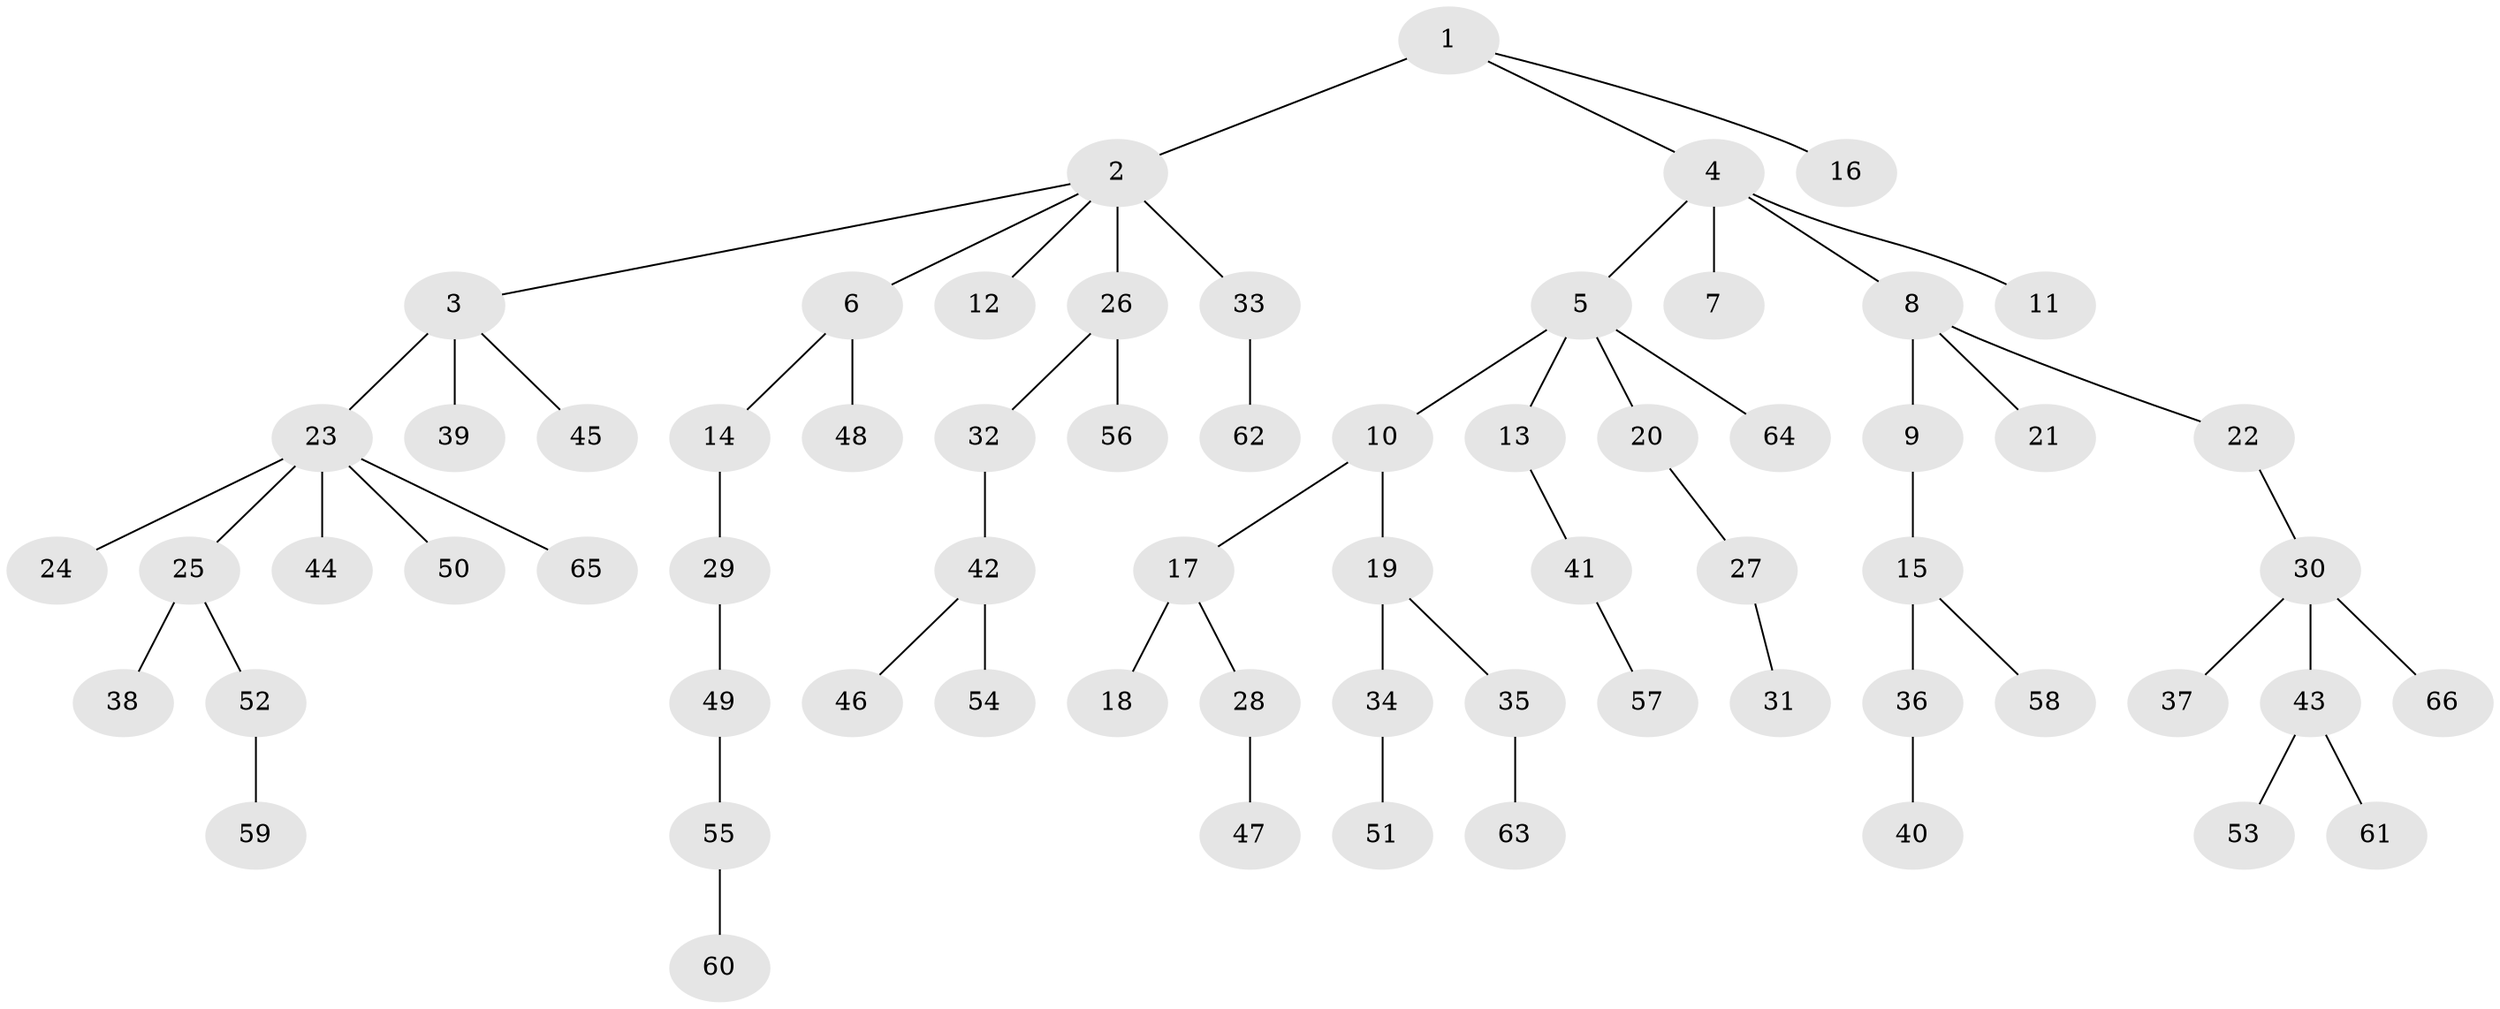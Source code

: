 // original degree distribution, {5: 0.03816793893129771, 4: 0.07633587786259542, 3: 0.10687022900763359, 7: 0.007633587786259542, 6: 0.015267175572519083, 1: 0.5343511450381679, 2: 0.21374045801526717, 8: 0.007633587786259542}
// Generated by graph-tools (version 1.1) at 2025/36/03/09/25 02:36:46]
// undirected, 66 vertices, 65 edges
graph export_dot {
graph [start="1"]
  node [color=gray90,style=filled];
  1;
  2;
  3;
  4;
  5;
  6;
  7;
  8;
  9;
  10;
  11;
  12;
  13;
  14;
  15;
  16;
  17;
  18;
  19;
  20;
  21;
  22;
  23;
  24;
  25;
  26;
  27;
  28;
  29;
  30;
  31;
  32;
  33;
  34;
  35;
  36;
  37;
  38;
  39;
  40;
  41;
  42;
  43;
  44;
  45;
  46;
  47;
  48;
  49;
  50;
  51;
  52;
  53;
  54;
  55;
  56;
  57;
  58;
  59;
  60;
  61;
  62;
  63;
  64;
  65;
  66;
  1 -- 2 [weight=2.0];
  1 -- 4 [weight=1.0];
  1 -- 16 [weight=1.0];
  2 -- 3 [weight=1.0];
  2 -- 6 [weight=1.0];
  2 -- 12 [weight=1.0];
  2 -- 26 [weight=1.0];
  2 -- 33 [weight=1.0];
  3 -- 23 [weight=1.0];
  3 -- 39 [weight=3.0];
  3 -- 45 [weight=1.0];
  4 -- 5 [weight=1.0];
  4 -- 7 [weight=2.0];
  4 -- 8 [weight=1.0];
  4 -- 11 [weight=1.0];
  5 -- 10 [weight=1.0];
  5 -- 13 [weight=1.0];
  5 -- 20 [weight=1.0];
  5 -- 64 [weight=1.0];
  6 -- 14 [weight=1.0];
  6 -- 48 [weight=1.0];
  8 -- 9 [weight=1.0];
  8 -- 21 [weight=1.0];
  8 -- 22 [weight=1.0];
  9 -- 15 [weight=1.0];
  10 -- 17 [weight=1.0];
  10 -- 19 [weight=1.0];
  13 -- 41 [weight=1.0];
  14 -- 29 [weight=1.0];
  15 -- 36 [weight=2.0];
  15 -- 58 [weight=1.0];
  17 -- 18 [weight=2.0];
  17 -- 28 [weight=1.0];
  19 -- 34 [weight=1.0];
  19 -- 35 [weight=1.0];
  20 -- 27 [weight=1.0];
  22 -- 30 [weight=1.0];
  23 -- 24 [weight=2.0];
  23 -- 25 [weight=1.0];
  23 -- 44 [weight=1.0];
  23 -- 50 [weight=1.0];
  23 -- 65 [weight=1.0];
  25 -- 38 [weight=1.0];
  25 -- 52 [weight=1.0];
  26 -- 32 [weight=1.0];
  26 -- 56 [weight=4.0];
  27 -- 31 [weight=1.0];
  28 -- 47 [weight=2.0];
  29 -- 49 [weight=1.0];
  30 -- 37 [weight=1.0];
  30 -- 43 [weight=1.0];
  30 -- 66 [weight=2.0];
  32 -- 42 [weight=1.0];
  33 -- 62 [weight=1.0];
  34 -- 51 [weight=1.0];
  35 -- 63 [weight=2.0];
  36 -- 40 [weight=1.0];
  41 -- 57 [weight=1.0];
  42 -- 46 [weight=1.0];
  42 -- 54 [weight=2.0];
  43 -- 53 [weight=1.0];
  43 -- 61 [weight=1.0];
  49 -- 55 [weight=1.0];
  52 -- 59 [weight=1.0];
  55 -- 60 [weight=2.0];
}
